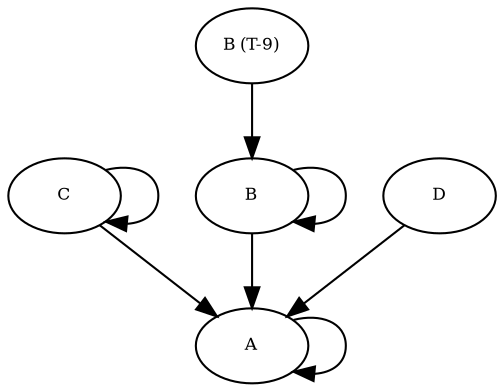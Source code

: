 digraph RGL__DirectedAdjacencyGraph {
    A [
        fontsize = 8,
        label = A
    ]

    C [
        fontsize = 8,
        label = C
    ]

    B [
        fontsize = 8,
        label = B
    ]

    D [
        fontsize = 8,
        label = D
    ]

    "B (T-9)" [
        fontsize = 8,
        label = "B (T-9)"
    ]

    A -> A [
        fontsize = 8
    ]

    C -> C [
        fontsize = 8
    ]

    C -> A [
        fontsize = 8
    ]

    B -> B [
        fontsize = 8
    ]

    B -> A [
        fontsize = 8
    ]

    D -> A [
        fontsize = 8
    ]

    "B (T-9)" -> B [
        fontsize = 8
    ]
}
